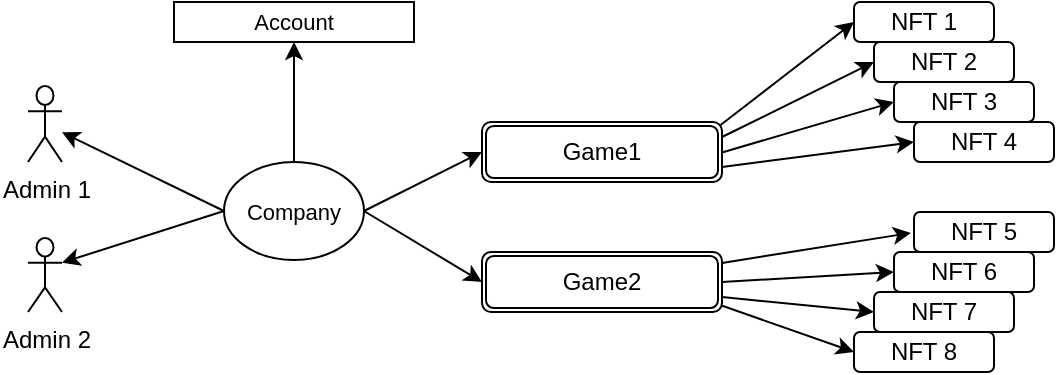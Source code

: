 <mxfile version="20.2.2" type="github">
  <diagram id="C5RBs43oDa-KdzZeNtuy" name="Page-1">
    <mxGraphModel dx="1718" dy="955" grid="1" gridSize="10" guides="1" tooltips="1" connect="1" arrows="1" fold="1" page="1" pageScale="1" pageWidth="827" pageHeight="1169" math="0" shadow="0">
      <root>
        <mxCell id="WIyWlLk6GJQsqaUBKTNV-0" />
        <mxCell id="WIyWlLk6GJQsqaUBKTNV-1" parent="WIyWlLk6GJQsqaUBKTNV-0" />
        <mxCell id="aoPp3APWdgzhh4fO1Ms5-3" style="rounded=0;orthogonalLoop=1;jettySize=auto;html=1;entryX=0;entryY=0.5;entryDx=0;entryDy=0;exitX=1;exitY=0.5;exitDx=0;exitDy=0;" parent="WIyWlLk6GJQsqaUBKTNV-1" source="H1HYzyUc5aPbJVuiqZQ_-29" target="aoPp3APWdgzhh4fO1Ms5-2" edge="1">
          <mxGeometry relative="1" as="geometry">
            <mxPoint x="326" y="250" as="sourcePoint" />
          </mxGeometry>
        </mxCell>
        <mxCell id="aoPp3APWdgzhh4fO1Ms5-6" style="rounded=0;orthogonalLoop=1;jettySize=auto;html=1;entryX=0;entryY=0.5;entryDx=0;entryDy=0;exitX=1;exitY=0.5;exitDx=0;exitDy=0;" parent="WIyWlLk6GJQsqaUBKTNV-1" source="H1HYzyUc5aPbJVuiqZQ_-29" target="aoPp3APWdgzhh4fO1Ms5-4" edge="1">
          <mxGeometry relative="1" as="geometry">
            <mxPoint x="329.24" y="259.06" as="sourcePoint" />
          </mxGeometry>
        </mxCell>
        <mxCell id="H1HYzyUc5aPbJVuiqZQ_-8" value="" style="rounded=0;orthogonalLoop=1;jettySize=auto;html=1;entryX=0;entryY=0.5;entryDx=0;entryDy=0;exitX=0.994;exitY=0.05;exitDx=0;exitDy=0;exitPerimeter=0;" parent="WIyWlLk6GJQsqaUBKTNV-1" source="aoPp3APWdgzhh4fO1Ms5-2" target="H1HYzyUc5aPbJVuiqZQ_-7" edge="1">
          <mxGeometry relative="1" as="geometry" />
        </mxCell>
        <mxCell id="H1HYzyUc5aPbJVuiqZQ_-12" style="rounded=0;orthogonalLoop=1;jettySize=auto;html=1;entryX=0;entryY=0.5;entryDx=0;entryDy=0;exitX=1;exitY=0.25;exitDx=0;exitDy=0;" parent="WIyWlLk6GJQsqaUBKTNV-1" source="aoPp3APWdgzhh4fO1Ms5-2" target="H1HYzyUc5aPbJVuiqZQ_-9" edge="1">
          <mxGeometry relative="1" as="geometry" />
        </mxCell>
        <mxCell id="H1HYzyUc5aPbJVuiqZQ_-13" style="edgeStyle=none;rounded=0;orthogonalLoop=1;jettySize=auto;html=1;entryX=0;entryY=0.5;entryDx=0;entryDy=0;exitX=1;exitY=0.508;exitDx=0;exitDy=0;exitPerimeter=0;" parent="WIyWlLk6GJQsqaUBKTNV-1" source="aoPp3APWdgzhh4fO1Ms5-2" target="H1HYzyUc5aPbJVuiqZQ_-10" edge="1">
          <mxGeometry relative="1" as="geometry">
            <mxPoint x="530" y="170" as="sourcePoint" />
          </mxGeometry>
        </mxCell>
        <mxCell id="H1HYzyUc5aPbJVuiqZQ_-14" style="edgeStyle=none;rounded=0;orthogonalLoop=1;jettySize=auto;html=1;entryX=0;entryY=0.5;entryDx=0;entryDy=0;exitX=1;exitY=0.75;exitDx=0;exitDy=0;" parent="WIyWlLk6GJQsqaUBKTNV-1" source="aoPp3APWdgzhh4fO1Ms5-2" target="H1HYzyUc5aPbJVuiqZQ_-11" edge="1">
          <mxGeometry relative="1" as="geometry" />
        </mxCell>
        <mxCell id="aoPp3APWdgzhh4fO1Ms5-2" value="Game1" style="shape=ext;double=1;rounded=1;whiteSpace=wrap;html=1;" parent="WIyWlLk6GJQsqaUBKTNV-1" vertex="1">
          <mxGeometry x="404" y="220" width="120" height="30" as="geometry" />
        </mxCell>
        <mxCell id="Q_5Q733BVUQYewMDJgeU-6" style="rounded=0;orthogonalLoop=1;jettySize=auto;html=1;entryX=0;entryY=0.5;entryDx=0;entryDy=0;exitX=1;exitY=0.5;exitDx=0;exitDy=0;" edge="1" parent="WIyWlLk6GJQsqaUBKTNV-1" source="aoPp3APWdgzhh4fO1Ms5-4" target="Q_5Q733BVUQYewMDJgeU-2">
          <mxGeometry relative="1" as="geometry" />
        </mxCell>
        <mxCell id="Q_5Q733BVUQYewMDJgeU-7" style="rounded=0;orthogonalLoop=1;jettySize=auto;html=1;entryX=0;entryY=0.5;entryDx=0;entryDy=0;exitX=1;exitY=0.75;exitDx=0;exitDy=0;" edge="1" parent="WIyWlLk6GJQsqaUBKTNV-1" source="aoPp3APWdgzhh4fO1Ms5-4" target="Q_5Q733BVUQYewMDJgeU-3">
          <mxGeometry relative="1" as="geometry" />
        </mxCell>
        <mxCell id="Q_5Q733BVUQYewMDJgeU-8" style="rounded=0;orthogonalLoop=1;jettySize=auto;html=1;entryX=0;entryY=0.5;entryDx=0;entryDy=0;exitX=1.001;exitY=0.896;exitDx=0;exitDy=0;exitPerimeter=0;" edge="1" parent="WIyWlLk6GJQsqaUBKTNV-1" source="aoPp3APWdgzhh4fO1Ms5-4" target="Q_5Q733BVUQYewMDJgeU-4">
          <mxGeometry relative="1" as="geometry" />
        </mxCell>
        <mxCell id="Q_5Q733BVUQYewMDJgeU-9" style="edgeStyle=none;rounded=0;orthogonalLoop=1;jettySize=auto;html=1;entryX=-0.021;entryY=0.522;entryDx=0;entryDy=0;entryPerimeter=0;" edge="1" parent="WIyWlLk6GJQsqaUBKTNV-1" source="aoPp3APWdgzhh4fO1Ms5-4" target="Q_5Q733BVUQYewMDJgeU-1">
          <mxGeometry relative="1" as="geometry" />
        </mxCell>
        <mxCell id="aoPp3APWdgzhh4fO1Ms5-4" value="Game2" style="shape=ext;double=1;rounded=1;whiteSpace=wrap;html=1;" parent="WIyWlLk6GJQsqaUBKTNV-1" vertex="1">
          <mxGeometry x="404" y="285" width="120" height="30" as="geometry" />
        </mxCell>
        <mxCell id="H1HYzyUc5aPbJVuiqZQ_-18" value="" style="edgeStyle=none;rounded=0;orthogonalLoop=1;jettySize=auto;html=1;exitX=0;exitY=0.5;exitDx=0;exitDy=0;" parent="WIyWlLk6GJQsqaUBKTNV-1" source="H1HYzyUc5aPbJVuiqZQ_-29" target="H1HYzyUc5aPbJVuiqZQ_-19" edge="1">
          <mxGeometry relative="1" as="geometry">
            <mxPoint x="292.12" y="254.56" as="sourcePoint" />
            <mxPoint x="310" y="360" as="targetPoint" />
          </mxGeometry>
        </mxCell>
        <mxCell id="H1HYzyUc5aPbJVuiqZQ_-23" style="edgeStyle=none;rounded=0;orthogonalLoop=1;jettySize=auto;html=1;entryX=1;entryY=0.333;entryDx=0;entryDy=0;entryPerimeter=0;exitX=0;exitY=0.5;exitDx=0;exitDy=0;" parent="WIyWlLk6GJQsqaUBKTNV-1" source="H1HYzyUc5aPbJVuiqZQ_-29" target="H1HYzyUc5aPbJVuiqZQ_-21" edge="1">
          <mxGeometry relative="1" as="geometry">
            <mxPoint x="290" y="265" as="sourcePoint" />
          </mxGeometry>
        </mxCell>
        <mxCell id="H1HYzyUc5aPbJVuiqZQ_-7" value="NFT 1" style="whiteSpace=wrap;html=1;rounded=1;" parent="WIyWlLk6GJQsqaUBKTNV-1" vertex="1">
          <mxGeometry x="590" y="160" width="70" height="20" as="geometry" />
        </mxCell>
        <mxCell id="H1HYzyUc5aPbJVuiqZQ_-9" value="NFT 2" style="whiteSpace=wrap;html=1;rounded=1;" parent="WIyWlLk6GJQsqaUBKTNV-1" vertex="1">
          <mxGeometry x="600" y="180" width="70" height="20" as="geometry" />
        </mxCell>
        <mxCell id="H1HYzyUc5aPbJVuiqZQ_-10" value="NFT 3" style="whiteSpace=wrap;html=1;rounded=1;" parent="WIyWlLk6GJQsqaUBKTNV-1" vertex="1">
          <mxGeometry x="610" y="200" width="70" height="20" as="geometry" />
        </mxCell>
        <mxCell id="H1HYzyUc5aPbJVuiqZQ_-11" value="NFT 4" style="whiteSpace=wrap;html=1;rounded=1;" parent="WIyWlLk6GJQsqaUBKTNV-1" vertex="1">
          <mxGeometry x="620" y="220" width="70" height="20" as="geometry" />
        </mxCell>
        <mxCell id="H1HYzyUc5aPbJVuiqZQ_-19" value="Admin 1" style="shape=umlActor;verticalLabelPosition=bottom;verticalAlign=top;html=1;outlineConnect=0;" parent="WIyWlLk6GJQsqaUBKTNV-1" vertex="1">
          <mxGeometry x="177" y="202" width="17" height="38" as="geometry" />
        </mxCell>
        <mxCell id="H1HYzyUc5aPbJVuiqZQ_-21" value="Admin 2" style="shape=umlActor;verticalLabelPosition=bottom;verticalAlign=top;html=1;outlineConnect=0;" parent="WIyWlLk6GJQsqaUBKTNV-1" vertex="1">
          <mxGeometry x="177" y="278" width="17" height="37" as="geometry" />
        </mxCell>
        <mxCell id="H1HYzyUc5aPbJVuiqZQ_-36" value="" style="edgeStyle=none;rounded=0;orthogonalLoop=1;jettySize=auto;html=1;fontSize=11;entryX=0.5;entryY=1;entryDx=0;entryDy=0;" parent="WIyWlLk6GJQsqaUBKTNV-1" source="H1HYzyUc5aPbJVuiqZQ_-29" target="H1HYzyUc5aPbJVuiqZQ_-39" edge="1">
          <mxGeometry relative="1" as="geometry">
            <mxPoint x="310" y="180" as="targetPoint" />
          </mxGeometry>
        </mxCell>
        <mxCell id="H1HYzyUc5aPbJVuiqZQ_-29" value="Company" style="ellipse;whiteSpace=wrap;html=1;fontSize=11;" parent="WIyWlLk6GJQsqaUBKTNV-1" vertex="1">
          <mxGeometry x="275" y="240" width="70" height="49" as="geometry" />
        </mxCell>
        <mxCell id="H1HYzyUc5aPbJVuiqZQ_-39" value="Account" style="rounded=0;whiteSpace=wrap;html=1;fontSize=11;" parent="WIyWlLk6GJQsqaUBKTNV-1" vertex="1">
          <mxGeometry x="250" y="160" width="120" height="20" as="geometry" />
        </mxCell>
        <mxCell id="Q_5Q733BVUQYewMDJgeU-1" value="NFT 5" style="whiteSpace=wrap;html=1;rounded=1;" vertex="1" parent="WIyWlLk6GJQsqaUBKTNV-1">
          <mxGeometry x="620" y="265" width="70" height="20" as="geometry" />
        </mxCell>
        <mxCell id="Q_5Q733BVUQYewMDJgeU-2" value="NFT 6" style="whiteSpace=wrap;html=1;rounded=1;" vertex="1" parent="WIyWlLk6GJQsqaUBKTNV-1">
          <mxGeometry x="610" y="285" width="70" height="20" as="geometry" />
        </mxCell>
        <mxCell id="Q_5Q733BVUQYewMDJgeU-3" value="NFT 7" style="whiteSpace=wrap;html=1;rounded=1;" vertex="1" parent="WIyWlLk6GJQsqaUBKTNV-1">
          <mxGeometry x="600" y="305" width="70" height="20" as="geometry" />
        </mxCell>
        <mxCell id="Q_5Q733BVUQYewMDJgeU-4" value="NFT 8" style="whiteSpace=wrap;html=1;rounded=1;" vertex="1" parent="WIyWlLk6GJQsqaUBKTNV-1">
          <mxGeometry x="590" y="325" width="70" height="20" as="geometry" />
        </mxCell>
      </root>
    </mxGraphModel>
  </diagram>
</mxfile>
